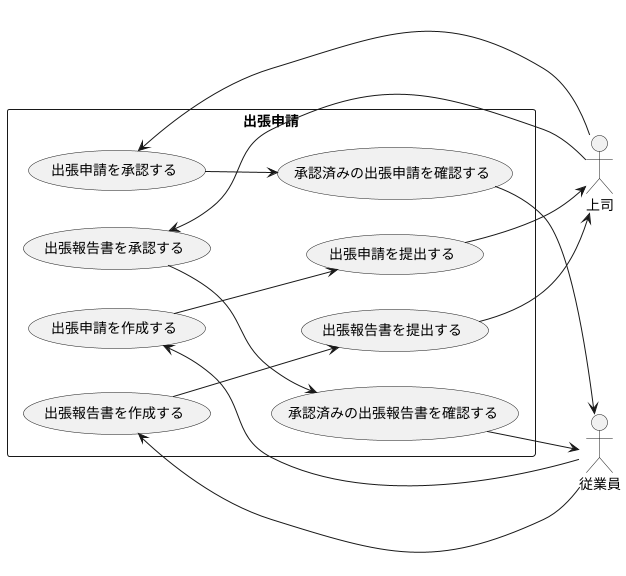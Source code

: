 @startuml 演習2-1
left to right direction
skinparam packageStyle rect

actor 従業員
actor 上司

rectangle 出張申請 {
  従業員 --> (出張申請を作成する)
  (出張申請を作成する) --> (出張申請を提出する)
  (出張申請を提出する) --> 上司
  上司 --> (出張申請を承認する)
  (出張申請を承認する) --> (承認済みの出張申請を確認する)
  (承認済みの出張申請を確認する) --> 従業員
  従業員 --> (出張報告書を作成する)
  (出張報告書を作成する) --> (出張報告書を提出する)
  (出張報告書を提出する) --> 上司
  上司 --> (出張報告書を承認する)
  (出張報告書を承認する) --> (承認済みの出張報告書を確認する)
  (承認済みの出張報告書を確認する) --> 従業員
}

@enduml
